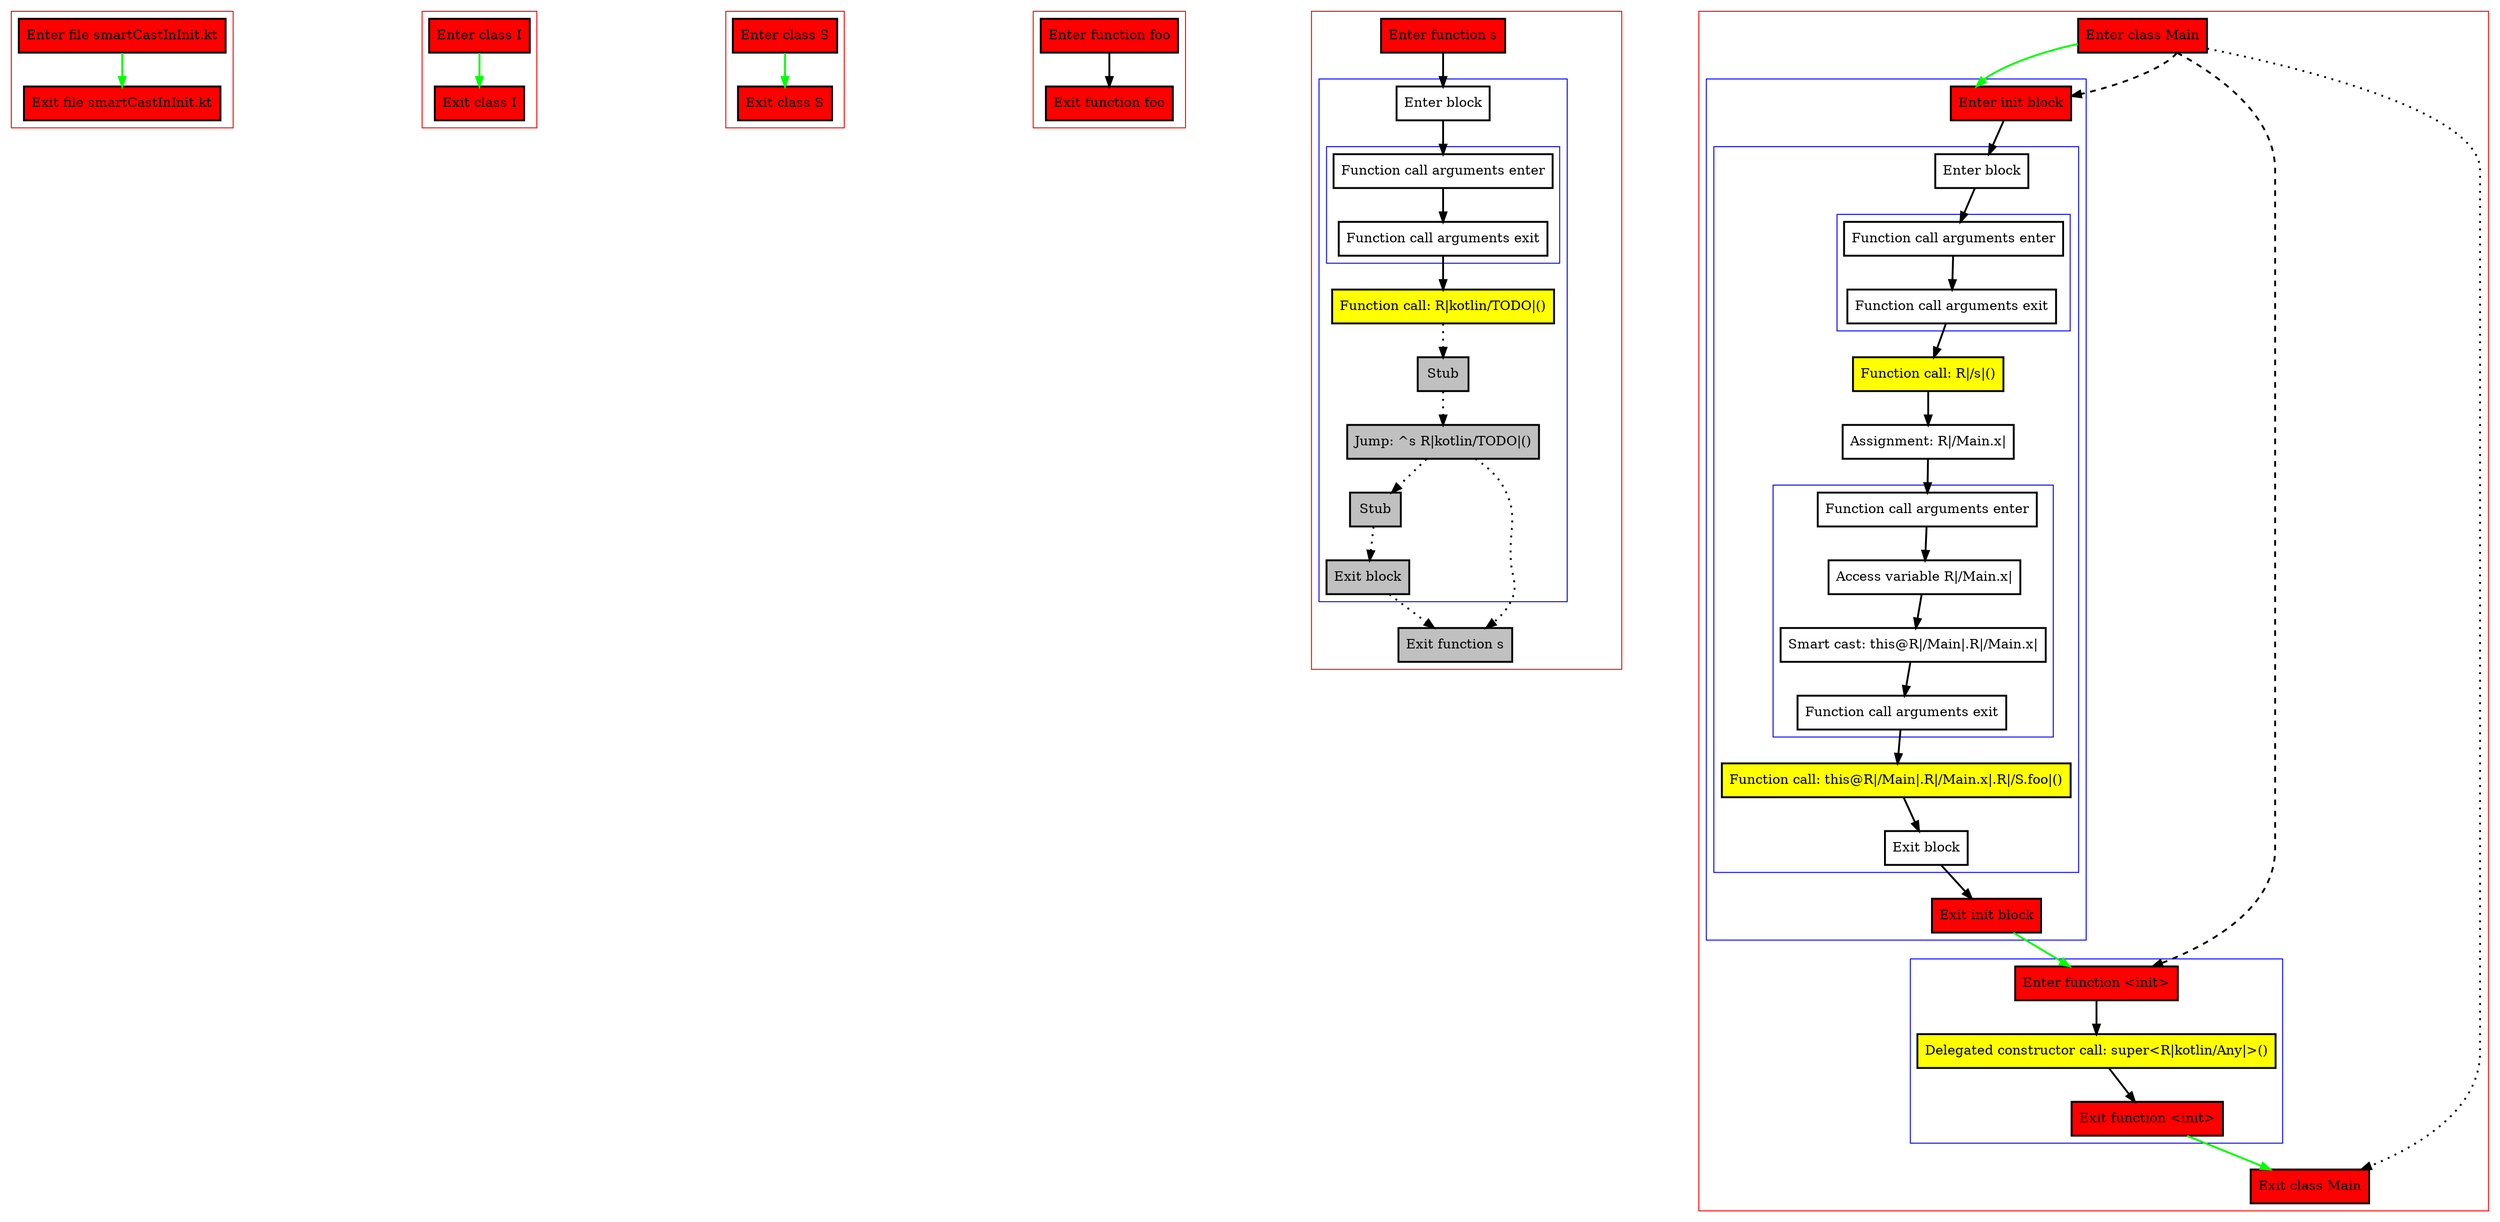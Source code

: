 digraph smartCastInInit_kt {
    graph [nodesep=3]
    node [shape=box penwidth=2]
    edge [penwidth=2]

    subgraph cluster_0 {
        color=red
        0 [label="Enter file smartCastInInit.kt" style="filled" fillcolor=red];
        1 [label="Exit file smartCastInInit.kt" style="filled" fillcolor=red];
    }
    0 -> {1} [color=green];

    subgraph cluster_1 {
        color=red
        2 [label="Enter class I" style="filled" fillcolor=red];
        3 [label="Exit class I" style="filled" fillcolor=red];
    }
    2 -> {3} [color=green];

    subgraph cluster_2 {
        color=red
        4 [label="Enter class S" style="filled" fillcolor=red];
        5 [label="Exit class S" style="filled" fillcolor=red];
    }
    4 -> {5} [color=green];

    subgraph cluster_3 {
        color=red
        6 [label="Enter function foo" style="filled" fillcolor=red];
        7 [label="Exit function foo" style="filled" fillcolor=red];
    }
    6 -> {7};

    subgraph cluster_4 {
        color=red
        8 [label="Enter function s" style="filled" fillcolor=red];
        subgraph cluster_5 {
            color=blue
            9 [label="Enter block"];
            subgraph cluster_6 {
                color=blue
                10 [label="Function call arguments enter"];
                11 [label="Function call arguments exit"];
            }
            12 [label="Function call: R|kotlin/TODO|()" style="filled" fillcolor=yellow];
            13 [label="Stub" style="filled" fillcolor=gray];
            14 [label="Jump: ^s R|kotlin/TODO|()" style="filled" fillcolor=gray];
            15 [label="Stub" style="filled" fillcolor=gray];
            16 [label="Exit block" style="filled" fillcolor=gray];
        }
        17 [label="Exit function s" style="filled" fillcolor=gray];
    }
    8 -> {9};
    9 -> {10};
    10 -> {11};
    11 -> {12};
    12 -> {13} [style=dotted];
    13 -> {14} [style=dotted];
    14 -> {15 17} [style=dotted];
    15 -> {16} [style=dotted];
    16 -> {17} [style=dotted];

    subgraph cluster_7 {
        color=red
        18 [label="Enter class Main" style="filled" fillcolor=red];
        subgraph cluster_8 {
            color=blue
            19 [label="Enter init block" style="filled" fillcolor=red];
            subgraph cluster_9 {
                color=blue
                20 [label="Enter block"];
                subgraph cluster_10 {
                    color=blue
                    21 [label="Function call arguments enter"];
                    22 [label="Function call arguments exit"];
                }
                23 [label="Function call: R|/s|()" style="filled" fillcolor=yellow];
                24 [label="Assignment: R|/Main.x|"];
                subgraph cluster_11 {
                    color=blue
                    25 [label="Function call arguments enter"];
                    26 [label="Access variable R|/Main.x|"];
                    27 [label="Smart cast: this@R|/Main|.R|/Main.x|"];
                    28 [label="Function call arguments exit"];
                }
                29 [label="Function call: this@R|/Main|.R|/Main.x|.R|/S.foo|()" style="filled" fillcolor=yellow];
                30 [label="Exit block"];
            }
            31 [label="Exit init block" style="filled" fillcolor=red];
        }
        subgraph cluster_12 {
            color=blue
            32 [label="Enter function <init>" style="filled" fillcolor=red];
            33 [label="Delegated constructor call: super<R|kotlin/Any|>()" style="filled" fillcolor=yellow];
            34 [label="Exit function <init>" style="filled" fillcolor=red];
        }
        35 [label="Exit class Main" style="filled" fillcolor=red];
    }
    18 -> {19} [color=green];
    18 -> {35} [style=dotted];
    18 -> {19 32} [style=dashed];
    19 -> {20};
    20 -> {21};
    21 -> {22};
    22 -> {23};
    23 -> {24};
    24 -> {25};
    25 -> {26};
    26 -> {27};
    27 -> {28};
    28 -> {29};
    29 -> {30};
    30 -> {31};
    31 -> {32} [color=green];
    32 -> {33};
    33 -> {34};
    34 -> {35} [color=green];

}
